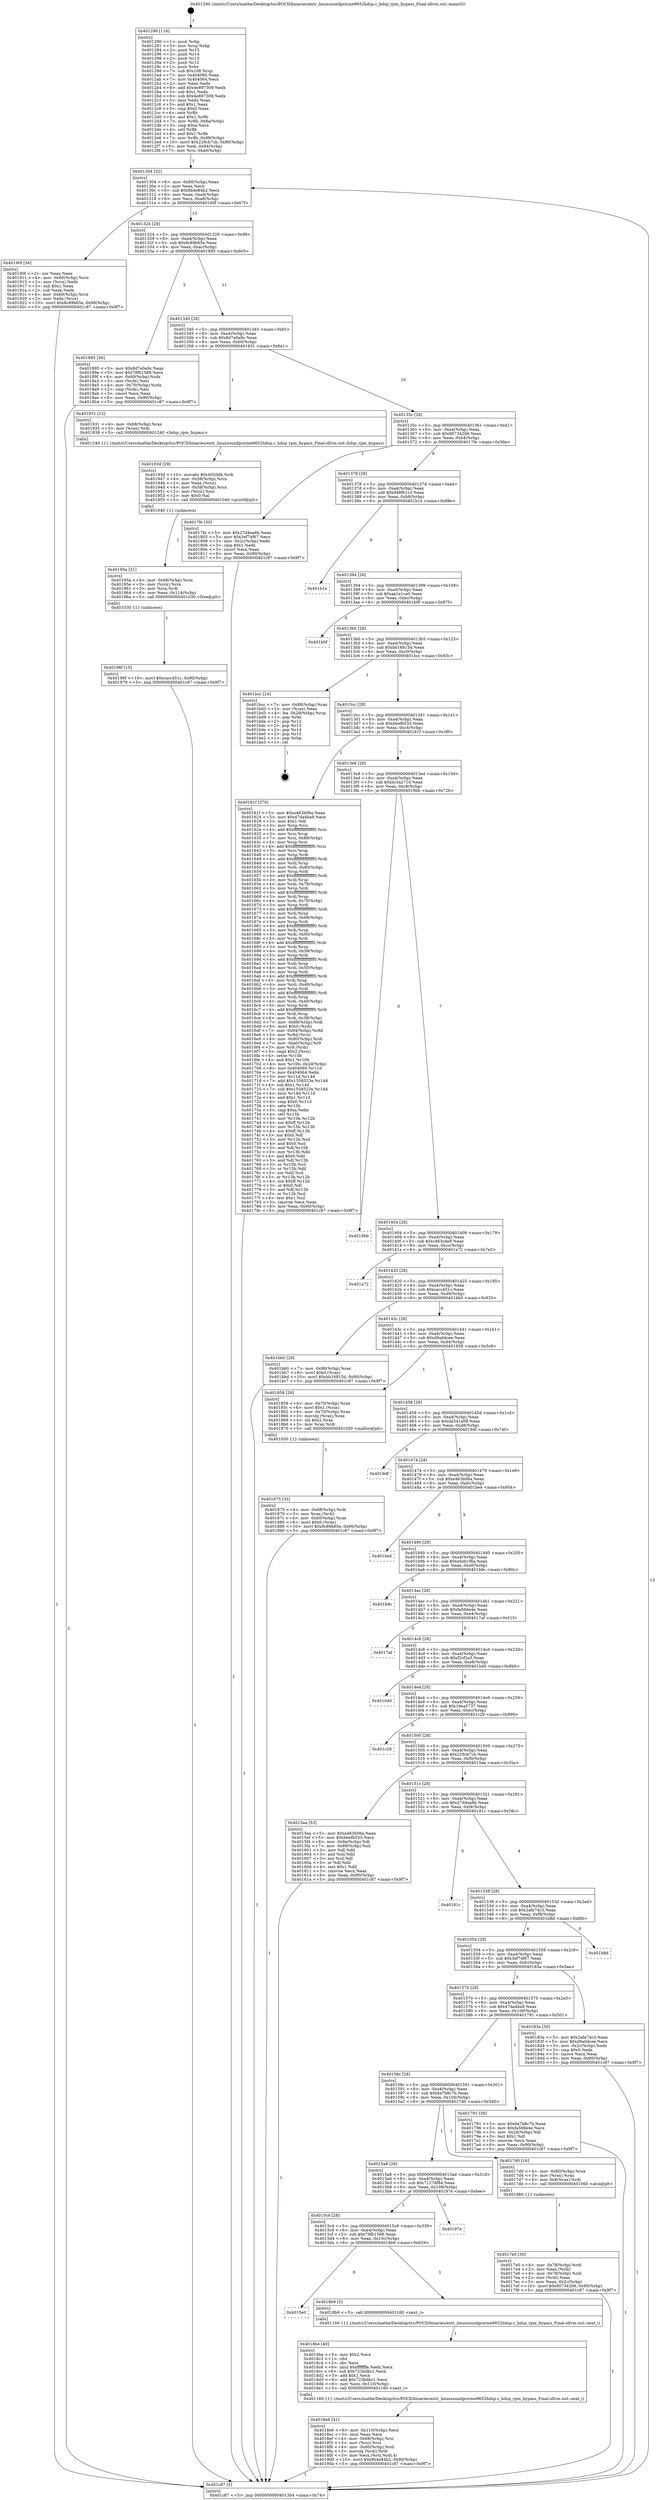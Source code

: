 digraph "0x401290" {
  label = "0x401290 (/mnt/c/Users/mathe/Desktop/tcc/POCII/binaries/extr_linuxsoundpcirme9652hdsp.c_hdsp_rpm_bypass_Final-ollvm.out::main(0))"
  labelloc = "t"
  node[shape=record]

  Entry [label="",width=0.3,height=0.3,shape=circle,fillcolor=black,style=filled]
  "0x401304" [label="{
     0x401304 [32]\l
     | [instrs]\l
     &nbsp;&nbsp;0x401304 \<+6\>: mov -0x90(%rbp),%eax\l
     &nbsp;&nbsp;0x40130a \<+2\>: mov %eax,%ecx\l
     &nbsp;&nbsp;0x40130c \<+6\>: sub $0x8b4e84b2,%ecx\l
     &nbsp;&nbsp;0x401312 \<+6\>: mov %eax,-0xa4(%rbp)\l
     &nbsp;&nbsp;0x401318 \<+6\>: mov %ecx,-0xa8(%rbp)\l
     &nbsp;&nbsp;0x40131e \<+6\>: je 000000000040190f \<main+0x67f\>\l
  }"]
  "0x40190f" [label="{
     0x40190f [34]\l
     | [instrs]\l
     &nbsp;&nbsp;0x40190f \<+2\>: xor %eax,%eax\l
     &nbsp;&nbsp;0x401911 \<+4\>: mov -0x60(%rbp),%rcx\l
     &nbsp;&nbsp;0x401915 \<+2\>: mov (%rcx),%edx\l
     &nbsp;&nbsp;0x401917 \<+3\>: sub $0x1,%eax\l
     &nbsp;&nbsp;0x40191a \<+2\>: sub %eax,%edx\l
     &nbsp;&nbsp;0x40191c \<+4\>: mov -0x60(%rbp),%rcx\l
     &nbsp;&nbsp;0x401920 \<+2\>: mov %edx,(%rcx)\l
     &nbsp;&nbsp;0x401922 \<+10\>: movl $0x8c89b65e,-0x90(%rbp)\l
     &nbsp;&nbsp;0x40192c \<+5\>: jmp 0000000000401c87 \<main+0x9f7\>\l
  }"]
  "0x401324" [label="{
     0x401324 [28]\l
     | [instrs]\l
     &nbsp;&nbsp;0x401324 \<+5\>: jmp 0000000000401329 \<main+0x99\>\l
     &nbsp;&nbsp;0x401329 \<+6\>: mov -0xa4(%rbp),%eax\l
     &nbsp;&nbsp;0x40132f \<+5\>: sub $0x8c89b65e,%eax\l
     &nbsp;&nbsp;0x401334 \<+6\>: mov %eax,-0xac(%rbp)\l
     &nbsp;&nbsp;0x40133a \<+6\>: je 0000000000401895 \<main+0x605\>\l
  }"]
  Exit [label="",width=0.3,height=0.3,shape=circle,fillcolor=black,style=filled,peripheries=2]
  "0x401895" [label="{
     0x401895 [36]\l
     | [instrs]\l
     &nbsp;&nbsp;0x401895 \<+5\>: mov $0x8d7e0a9c,%eax\l
     &nbsp;&nbsp;0x40189a \<+5\>: mov $0x79fb1568,%ecx\l
     &nbsp;&nbsp;0x40189f \<+4\>: mov -0x60(%rbp),%rdx\l
     &nbsp;&nbsp;0x4018a3 \<+2\>: mov (%rdx),%esi\l
     &nbsp;&nbsp;0x4018a5 \<+4\>: mov -0x70(%rbp),%rdx\l
     &nbsp;&nbsp;0x4018a9 \<+2\>: cmp (%rdx),%esi\l
     &nbsp;&nbsp;0x4018ab \<+3\>: cmovl %ecx,%eax\l
     &nbsp;&nbsp;0x4018ae \<+6\>: mov %eax,-0x90(%rbp)\l
     &nbsp;&nbsp;0x4018b4 \<+5\>: jmp 0000000000401c87 \<main+0x9f7\>\l
  }"]
  "0x401340" [label="{
     0x401340 [28]\l
     | [instrs]\l
     &nbsp;&nbsp;0x401340 \<+5\>: jmp 0000000000401345 \<main+0xb5\>\l
     &nbsp;&nbsp;0x401345 \<+6\>: mov -0xa4(%rbp),%eax\l
     &nbsp;&nbsp;0x40134b \<+5\>: sub $0x8d7e0a9c,%eax\l
     &nbsp;&nbsp;0x401350 \<+6\>: mov %eax,-0xb0(%rbp)\l
     &nbsp;&nbsp;0x401356 \<+6\>: je 0000000000401931 \<main+0x6a1\>\l
  }"]
  "0x40196f" [label="{
     0x40196f [15]\l
     | [instrs]\l
     &nbsp;&nbsp;0x40196f \<+10\>: movl $0xcacc451c,-0x90(%rbp)\l
     &nbsp;&nbsp;0x401979 \<+5\>: jmp 0000000000401c87 \<main+0x9f7\>\l
  }"]
  "0x401931" [label="{
     0x401931 [12]\l
     | [instrs]\l
     &nbsp;&nbsp;0x401931 \<+4\>: mov -0x68(%rbp),%rax\l
     &nbsp;&nbsp;0x401935 \<+3\>: mov (%rax),%rdi\l
     &nbsp;&nbsp;0x401938 \<+5\>: call 0000000000401240 \<hdsp_rpm_bypass\>\l
     | [calls]\l
     &nbsp;&nbsp;0x401240 \{1\} (/mnt/c/Users/mathe/Desktop/tcc/POCII/binaries/extr_linuxsoundpcirme9652hdsp.c_hdsp_rpm_bypass_Final-ollvm.out::hdsp_rpm_bypass)\l
  }"]
  "0x40135c" [label="{
     0x40135c [28]\l
     | [instrs]\l
     &nbsp;&nbsp;0x40135c \<+5\>: jmp 0000000000401361 \<main+0xd1\>\l
     &nbsp;&nbsp;0x401361 \<+6\>: mov -0xa4(%rbp),%eax\l
     &nbsp;&nbsp;0x401367 \<+5\>: sub $0x90734206,%eax\l
     &nbsp;&nbsp;0x40136c \<+6\>: mov %eax,-0xb4(%rbp)\l
     &nbsp;&nbsp;0x401372 \<+6\>: je 00000000004017fe \<main+0x56e\>\l
  }"]
  "0x40195a" [label="{
     0x40195a [21]\l
     | [instrs]\l
     &nbsp;&nbsp;0x40195a \<+4\>: mov -0x68(%rbp),%rcx\l
     &nbsp;&nbsp;0x40195e \<+3\>: mov (%rcx),%rcx\l
     &nbsp;&nbsp;0x401961 \<+3\>: mov %rcx,%rdi\l
     &nbsp;&nbsp;0x401964 \<+6\>: mov %eax,-0x114(%rbp)\l
     &nbsp;&nbsp;0x40196a \<+5\>: call 0000000000401030 \<free@plt\>\l
     | [calls]\l
     &nbsp;&nbsp;0x401030 \{1\} (unknown)\l
  }"]
  "0x4017fe" [label="{
     0x4017fe [30]\l
     | [instrs]\l
     &nbsp;&nbsp;0x4017fe \<+5\>: mov $0x27d4ea8b,%eax\l
     &nbsp;&nbsp;0x401803 \<+5\>: mov $0x3ef74f67,%ecx\l
     &nbsp;&nbsp;0x401808 \<+3\>: mov -0x2c(%rbp),%edx\l
     &nbsp;&nbsp;0x40180b \<+3\>: cmp $0x1,%edx\l
     &nbsp;&nbsp;0x40180e \<+3\>: cmovl %ecx,%eax\l
     &nbsp;&nbsp;0x401811 \<+6\>: mov %eax,-0x90(%rbp)\l
     &nbsp;&nbsp;0x401817 \<+5\>: jmp 0000000000401c87 \<main+0x9f7\>\l
  }"]
  "0x401378" [label="{
     0x401378 [28]\l
     | [instrs]\l
     &nbsp;&nbsp;0x401378 \<+5\>: jmp 000000000040137d \<main+0xed\>\l
     &nbsp;&nbsp;0x40137d \<+6\>: mov -0xa4(%rbp),%eax\l
     &nbsp;&nbsp;0x401383 \<+5\>: sub $0x948f61c3,%eax\l
     &nbsp;&nbsp;0x401388 \<+6\>: mov %eax,-0xb8(%rbp)\l
     &nbsp;&nbsp;0x40138e \<+6\>: je 0000000000401b1e \<main+0x88e\>\l
  }"]
  "0x40193d" [label="{
     0x40193d [29]\l
     | [instrs]\l
     &nbsp;&nbsp;0x40193d \<+10\>: movabs $0x4020d6,%rdi\l
     &nbsp;&nbsp;0x401947 \<+4\>: mov -0x58(%rbp),%rcx\l
     &nbsp;&nbsp;0x40194b \<+2\>: mov %eax,(%rcx)\l
     &nbsp;&nbsp;0x40194d \<+4\>: mov -0x58(%rbp),%rcx\l
     &nbsp;&nbsp;0x401951 \<+2\>: mov (%rcx),%esi\l
     &nbsp;&nbsp;0x401953 \<+2\>: mov $0x0,%al\l
     &nbsp;&nbsp;0x401955 \<+5\>: call 0000000000401040 \<printf@plt\>\l
     | [calls]\l
     &nbsp;&nbsp;0x401040 \{1\} (unknown)\l
  }"]
  "0x401b1e" [label="{
     0x401b1e\l
  }", style=dashed]
  "0x401394" [label="{
     0x401394 [28]\l
     | [instrs]\l
     &nbsp;&nbsp;0x401394 \<+5\>: jmp 0000000000401399 \<main+0x109\>\l
     &nbsp;&nbsp;0x401399 \<+6\>: mov -0xa4(%rbp),%eax\l
     &nbsp;&nbsp;0x40139f \<+5\>: sub $0xaa1e1ca0,%eax\l
     &nbsp;&nbsp;0x4013a4 \<+6\>: mov %eax,-0xbc(%rbp)\l
     &nbsp;&nbsp;0x4013aa \<+6\>: je 0000000000401b0f \<main+0x87f\>\l
  }"]
  "0x4018e6" [label="{
     0x4018e6 [41]\l
     | [instrs]\l
     &nbsp;&nbsp;0x4018e6 \<+6\>: mov -0x110(%rbp),%ecx\l
     &nbsp;&nbsp;0x4018ec \<+3\>: imul %eax,%ecx\l
     &nbsp;&nbsp;0x4018ef \<+4\>: mov -0x68(%rbp),%rsi\l
     &nbsp;&nbsp;0x4018f3 \<+3\>: mov (%rsi),%rsi\l
     &nbsp;&nbsp;0x4018f6 \<+4\>: mov -0x60(%rbp),%rdi\l
     &nbsp;&nbsp;0x4018fa \<+3\>: movslq (%rdi),%rdi\l
     &nbsp;&nbsp;0x4018fd \<+3\>: mov %ecx,(%rsi,%rdi,4)\l
     &nbsp;&nbsp;0x401900 \<+10\>: movl $0x8b4e84b2,-0x90(%rbp)\l
     &nbsp;&nbsp;0x40190a \<+5\>: jmp 0000000000401c87 \<main+0x9f7\>\l
  }"]
  "0x401b0f" [label="{
     0x401b0f\l
  }", style=dashed]
  "0x4013b0" [label="{
     0x4013b0 [28]\l
     | [instrs]\l
     &nbsp;&nbsp;0x4013b0 \<+5\>: jmp 00000000004013b5 \<main+0x125\>\l
     &nbsp;&nbsp;0x4013b5 \<+6\>: mov -0xa4(%rbp),%eax\l
     &nbsp;&nbsp;0x4013bb \<+5\>: sub $0xbb16815d,%eax\l
     &nbsp;&nbsp;0x4013c0 \<+6\>: mov %eax,-0xc0(%rbp)\l
     &nbsp;&nbsp;0x4013c6 \<+6\>: je 0000000000401bcc \<main+0x93c\>\l
  }"]
  "0x4018be" [label="{
     0x4018be [40]\l
     | [instrs]\l
     &nbsp;&nbsp;0x4018be \<+5\>: mov $0x2,%ecx\l
     &nbsp;&nbsp;0x4018c3 \<+1\>: cltd\l
     &nbsp;&nbsp;0x4018c4 \<+2\>: idiv %ecx\l
     &nbsp;&nbsp;0x4018c6 \<+6\>: imul $0xfffffffe,%edx,%ecx\l
     &nbsp;&nbsp;0x4018cc \<+6\>: sub $0x723bdbc1,%ecx\l
     &nbsp;&nbsp;0x4018d2 \<+3\>: add $0x1,%ecx\l
     &nbsp;&nbsp;0x4018d5 \<+6\>: add $0x723bdbc1,%ecx\l
     &nbsp;&nbsp;0x4018db \<+6\>: mov %ecx,-0x110(%rbp)\l
     &nbsp;&nbsp;0x4018e1 \<+5\>: call 0000000000401160 \<next_i\>\l
     | [calls]\l
     &nbsp;&nbsp;0x401160 \{1\} (/mnt/c/Users/mathe/Desktop/tcc/POCII/binaries/extr_linuxsoundpcirme9652hdsp.c_hdsp_rpm_bypass_Final-ollvm.out::next_i)\l
  }"]
  "0x401bcc" [label="{
     0x401bcc [24]\l
     | [instrs]\l
     &nbsp;&nbsp;0x401bcc \<+7\>: mov -0x88(%rbp),%rax\l
     &nbsp;&nbsp;0x401bd3 \<+2\>: mov (%rax),%eax\l
     &nbsp;&nbsp;0x401bd5 \<+4\>: lea -0x28(%rbp),%rsp\l
     &nbsp;&nbsp;0x401bd9 \<+1\>: pop %rbx\l
     &nbsp;&nbsp;0x401bda \<+2\>: pop %r12\l
     &nbsp;&nbsp;0x401bdc \<+2\>: pop %r13\l
     &nbsp;&nbsp;0x401bde \<+2\>: pop %r14\l
     &nbsp;&nbsp;0x401be0 \<+2\>: pop %r15\l
     &nbsp;&nbsp;0x401be2 \<+1\>: pop %rbp\l
     &nbsp;&nbsp;0x401be3 \<+1\>: ret\l
  }"]
  "0x4013cc" [label="{
     0x4013cc [28]\l
     | [instrs]\l
     &nbsp;&nbsp;0x4013cc \<+5\>: jmp 00000000004013d1 \<main+0x141\>\l
     &nbsp;&nbsp;0x4013d1 \<+6\>: mov -0xa4(%rbp),%eax\l
     &nbsp;&nbsp;0x4013d7 \<+5\>: sub $0xbbefb533,%eax\l
     &nbsp;&nbsp;0x4013dc \<+6\>: mov %eax,-0xc4(%rbp)\l
     &nbsp;&nbsp;0x4013e2 \<+6\>: je 000000000040161f \<main+0x38f\>\l
  }"]
  "0x4015e0" [label="{
     0x4015e0\l
  }", style=dashed]
  "0x40161f" [label="{
     0x40161f [370]\l
     | [instrs]\l
     &nbsp;&nbsp;0x40161f \<+5\>: mov $0xe463b06a,%eax\l
     &nbsp;&nbsp;0x401624 \<+5\>: mov $0x47da4ba9,%ecx\l
     &nbsp;&nbsp;0x401629 \<+2\>: mov $0x1,%dl\l
     &nbsp;&nbsp;0x40162b \<+3\>: mov %rsp,%rsi\l
     &nbsp;&nbsp;0x40162e \<+4\>: add $0xfffffffffffffff0,%rsi\l
     &nbsp;&nbsp;0x401632 \<+3\>: mov %rsi,%rsp\l
     &nbsp;&nbsp;0x401635 \<+7\>: mov %rsi,-0x88(%rbp)\l
     &nbsp;&nbsp;0x40163c \<+3\>: mov %rsp,%rsi\l
     &nbsp;&nbsp;0x40163f \<+4\>: add $0xfffffffffffffff0,%rsi\l
     &nbsp;&nbsp;0x401643 \<+3\>: mov %rsi,%rsp\l
     &nbsp;&nbsp;0x401646 \<+3\>: mov %rsp,%rdi\l
     &nbsp;&nbsp;0x401649 \<+4\>: add $0xfffffffffffffff0,%rdi\l
     &nbsp;&nbsp;0x40164d \<+3\>: mov %rdi,%rsp\l
     &nbsp;&nbsp;0x401650 \<+4\>: mov %rdi,-0x80(%rbp)\l
     &nbsp;&nbsp;0x401654 \<+3\>: mov %rsp,%rdi\l
     &nbsp;&nbsp;0x401657 \<+4\>: add $0xfffffffffffffff0,%rdi\l
     &nbsp;&nbsp;0x40165b \<+3\>: mov %rdi,%rsp\l
     &nbsp;&nbsp;0x40165e \<+4\>: mov %rdi,-0x78(%rbp)\l
     &nbsp;&nbsp;0x401662 \<+3\>: mov %rsp,%rdi\l
     &nbsp;&nbsp;0x401665 \<+4\>: add $0xfffffffffffffff0,%rdi\l
     &nbsp;&nbsp;0x401669 \<+3\>: mov %rdi,%rsp\l
     &nbsp;&nbsp;0x40166c \<+4\>: mov %rdi,-0x70(%rbp)\l
     &nbsp;&nbsp;0x401670 \<+3\>: mov %rsp,%rdi\l
     &nbsp;&nbsp;0x401673 \<+4\>: add $0xfffffffffffffff0,%rdi\l
     &nbsp;&nbsp;0x401677 \<+3\>: mov %rdi,%rsp\l
     &nbsp;&nbsp;0x40167a \<+4\>: mov %rdi,-0x68(%rbp)\l
     &nbsp;&nbsp;0x40167e \<+3\>: mov %rsp,%rdi\l
     &nbsp;&nbsp;0x401681 \<+4\>: add $0xfffffffffffffff0,%rdi\l
     &nbsp;&nbsp;0x401685 \<+3\>: mov %rdi,%rsp\l
     &nbsp;&nbsp;0x401688 \<+4\>: mov %rdi,-0x60(%rbp)\l
     &nbsp;&nbsp;0x40168c \<+3\>: mov %rsp,%rdi\l
     &nbsp;&nbsp;0x40168f \<+4\>: add $0xfffffffffffffff0,%rdi\l
     &nbsp;&nbsp;0x401693 \<+3\>: mov %rdi,%rsp\l
     &nbsp;&nbsp;0x401696 \<+4\>: mov %rdi,-0x58(%rbp)\l
     &nbsp;&nbsp;0x40169a \<+3\>: mov %rsp,%rdi\l
     &nbsp;&nbsp;0x40169d \<+4\>: add $0xfffffffffffffff0,%rdi\l
     &nbsp;&nbsp;0x4016a1 \<+3\>: mov %rdi,%rsp\l
     &nbsp;&nbsp;0x4016a4 \<+4\>: mov %rdi,-0x50(%rbp)\l
     &nbsp;&nbsp;0x4016a8 \<+3\>: mov %rsp,%rdi\l
     &nbsp;&nbsp;0x4016ab \<+4\>: add $0xfffffffffffffff0,%rdi\l
     &nbsp;&nbsp;0x4016af \<+3\>: mov %rdi,%rsp\l
     &nbsp;&nbsp;0x4016b2 \<+4\>: mov %rdi,-0x48(%rbp)\l
     &nbsp;&nbsp;0x4016b6 \<+3\>: mov %rsp,%rdi\l
     &nbsp;&nbsp;0x4016b9 \<+4\>: add $0xfffffffffffffff0,%rdi\l
     &nbsp;&nbsp;0x4016bd \<+3\>: mov %rdi,%rsp\l
     &nbsp;&nbsp;0x4016c0 \<+4\>: mov %rdi,-0x40(%rbp)\l
     &nbsp;&nbsp;0x4016c4 \<+3\>: mov %rsp,%rdi\l
     &nbsp;&nbsp;0x4016c7 \<+4\>: add $0xfffffffffffffff0,%rdi\l
     &nbsp;&nbsp;0x4016cb \<+3\>: mov %rdi,%rsp\l
     &nbsp;&nbsp;0x4016ce \<+4\>: mov %rdi,-0x38(%rbp)\l
     &nbsp;&nbsp;0x4016d2 \<+7\>: mov -0x88(%rbp),%rdi\l
     &nbsp;&nbsp;0x4016d9 \<+6\>: movl $0x0,(%rdi)\l
     &nbsp;&nbsp;0x4016df \<+7\>: mov -0x94(%rbp),%r8d\l
     &nbsp;&nbsp;0x4016e6 \<+3\>: mov %r8d,(%rsi)\l
     &nbsp;&nbsp;0x4016e9 \<+4\>: mov -0x80(%rbp),%rdi\l
     &nbsp;&nbsp;0x4016ed \<+7\>: mov -0xa0(%rbp),%r9\l
     &nbsp;&nbsp;0x4016f4 \<+3\>: mov %r9,(%rdi)\l
     &nbsp;&nbsp;0x4016f7 \<+3\>: cmpl $0x2,(%rsi)\l
     &nbsp;&nbsp;0x4016fa \<+4\>: setne %r10b\l
     &nbsp;&nbsp;0x4016fe \<+4\>: and $0x1,%r10b\l
     &nbsp;&nbsp;0x401702 \<+4\>: mov %r10b,-0x2d(%rbp)\l
     &nbsp;&nbsp;0x401706 \<+8\>: mov 0x404060,%r11d\l
     &nbsp;&nbsp;0x40170e \<+7\>: mov 0x404064,%ebx\l
     &nbsp;&nbsp;0x401715 \<+3\>: mov %r11d,%r14d\l
     &nbsp;&nbsp;0x401718 \<+7\>: add $0x1558523e,%r14d\l
     &nbsp;&nbsp;0x40171f \<+4\>: sub $0x1,%r14d\l
     &nbsp;&nbsp;0x401723 \<+7\>: sub $0x1558523e,%r14d\l
     &nbsp;&nbsp;0x40172a \<+4\>: imul %r14d,%r11d\l
     &nbsp;&nbsp;0x40172e \<+4\>: and $0x1,%r11d\l
     &nbsp;&nbsp;0x401732 \<+4\>: cmp $0x0,%r11d\l
     &nbsp;&nbsp;0x401736 \<+4\>: sete %r10b\l
     &nbsp;&nbsp;0x40173a \<+3\>: cmp $0xa,%ebx\l
     &nbsp;&nbsp;0x40173d \<+4\>: setl %r15b\l
     &nbsp;&nbsp;0x401741 \<+3\>: mov %r10b,%r12b\l
     &nbsp;&nbsp;0x401744 \<+4\>: xor $0xff,%r12b\l
     &nbsp;&nbsp;0x401748 \<+3\>: mov %r15b,%r13b\l
     &nbsp;&nbsp;0x40174b \<+4\>: xor $0xff,%r13b\l
     &nbsp;&nbsp;0x40174f \<+3\>: xor $0x0,%dl\l
     &nbsp;&nbsp;0x401752 \<+3\>: mov %r12b,%sil\l
     &nbsp;&nbsp;0x401755 \<+4\>: and $0x0,%sil\l
     &nbsp;&nbsp;0x401759 \<+3\>: and %dl,%r10b\l
     &nbsp;&nbsp;0x40175c \<+3\>: mov %r13b,%dil\l
     &nbsp;&nbsp;0x40175f \<+4\>: and $0x0,%dil\l
     &nbsp;&nbsp;0x401763 \<+3\>: and %dl,%r15b\l
     &nbsp;&nbsp;0x401766 \<+3\>: or %r10b,%sil\l
     &nbsp;&nbsp;0x401769 \<+3\>: or %r15b,%dil\l
     &nbsp;&nbsp;0x40176c \<+3\>: xor %dil,%sil\l
     &nbsp;&nbsp;0x40176f \<+3\>: or %r13b,%r12b\l
     &nbsp;&nbsp;0x401772 \<+4\>: xor $0xff,%r12b\l
     &nbsp;&nbsp;0x401776 \<+3\>: or $0x0,%dl\l
     &nbsp;&nbsp;0x401779 \<+3\>: and %dl,%r12b\l
     &nbsp;&nbsp;0x40177c \<+3\>: or %r12b,%sil\l
     &nbsp;&nbsp;0x40177f \<+4\>: test $0x1,%sil\l
     &nbsp;&nbsp;0x401783 \<+3\>: cmovne %ecx,%eax\l
     &nbsp;&nbsp;0x401786 \<+6\>: mov %eax,-0x90(%rbp)\l
     &nbsp;&nbsp;0x40178c \<+5\>: jmp 0000000000401c87 \<main+0x9f7\>\l
  }"]
  "0x4013e8" [label="{
     0x4013e8 [28]\l
     | [instrs]\l
     &nbsp;&nbsp;0x4013e8 \<+5\>: jmp 00000000004013ed \<main+0x15d\>\l
     &nbsp;&nbsp;0x4013ed \<+6\>: mov -0xa4(%rbp),%eax\l
     &nbsp;&nbsp;0x4013f3 \<+5\>: sub $0xbc3a2710,%eax\l
     &nbsp;&nbsp;0x4013f8 \<+6\>: mov %eax,-0xc8(%rbp)\l
     &nbsp;&nbsp;0x4013fe \<+6\>: je 00000000004019bb \<main+0x72b\>\l
  }"]
  "0x4018b9" [label="{
     0x4018b9 [5]\l
     | [instrs]\l
     &nbsp;&nbsp;0x4018b9 \<+5\>: call 0000000000401160 \<next_i\>\l
     | [calls]\l
     &nbsp;&nbsp;0x401160 \{1\} (/mnt/c/Users/mathe/Desktop/tcc/POCII/binaries/extr_linuxsoundpcirme9652hdsp.c_hdsp_rpm_bypass_Final-ollvm.out::next_i)\l
  }"]
  "0x4019bb" [label="{
     0x4019bb\l
  }", style=dashed]
  "0x401404" [label="{
     0x401404 [28]\l
     | [instrs]\l
     &nbsp;&nbsp;0x401404 \<+5\>: jmp 0000000000401409 \<main+0x179\>\l
     &nbsp;&nbsp;0x401409 \<+6\>: mov -0xa4(%rbp),%eax\l
     &nbsp;&nbsp;0x40140f \<+5\>: sub $0xc463cde9,%eax\l
     &nbsp;&nbsp;0x401414 \<+6\>: mov %eax,-0xcc(%rbp)\l
     &nbsp;&nbsp;0x40141a \<+6\>: je 0000000000401a72 \<main+0x7e2\>\l
  }"]
  "0x4015c4" [label="{
     0x4015c4 [28]\l
     | [instrs]\l
     &nbsp;&nbsp;0x4015c4 \<+5\>: jmp 00000000004015c9 \<main+0x339\>\l
     &nbsp;&nbsp;0x4015c9 \<+6\>: mov -0xa4(%rbp),%eax\l
     &nbsp;&nbsp;0x4015cf \<+5\>: sub $0x79fb1568,%eax\l
     &nbsp;&nbsp;0x4015d4 \<+6\>: mov %eax,-0x10c(%rbp)\l
     &nbsp;&nbsp;0x4015da \<+6\>: je 00000000004018b9 \<main+0x629\>\l
  }"]
  "0x401a72" [label="{
     0x401a72\l
  }", style=dashed]
  "0x401420" [label="{
     0x401420 [28]\l
     | [instrs]\l
     &nbsp;&nbsp;0x401420 \<+5\>: jmp 0000000000401425 \<main+0x195\>\l
     &nbsp;&nbsp;0x401425 \<+6\>: mov -0xa4(%rbp),%eax\l
     &nbsp;&nbsp;0x40142b \<+5\>: sub $0xcacc451c,%eax\l
     &nbsp;&nbsp;0x401430 \<+6\>: mov %eax,-0xd0(%rbp)\l
     &nbsp;&nbsp;0x401436 \<+6\>: je 0000000000401bb0 \<main+0x920\>\l
  }"]
  "0x40197e" [label="{
     0x40197e\l
  }", style=dashed]
  "0x401bb0" [label="{
     0x401bb0 [28]\l
     | [instrs]\l
     &nbsp;&nbsp;0x401bb0 \<+7\>: mov -0x88(%rbp),%rax\l
     &nbsp;&nbsp;0x401bb7 \<+6\>: movl $0x0,(%rax)\l
     &nbsp;&nbsp;0x401bbd \<+10\>: movl $0xbb16815d,-0x90(%rbp)\l
     &nbsp;&nbsp;0x401bc7 \<+5\>: jmp 0000000000401c87 \<main+0x9f7\>\l
  }"]
  "0x40143c" [label="{
     0x40143c [28]\l
     | [instrs]\l
     &nbsp;&nbsp;0x40143c \<+5\>: jmp 0000000000401441 \<main+0x1b1\>\l
     &nbsp;&nbsp;0x401441 \<+6\>: mov -0xa4(%rbp),%eax\l
     &nbsp;&nbsp;0x401447 \<+5\>: sub $0xd9a0dcee,%eax\l
     &nbsp;&nbsp;0x40144c \<+6\>: mov %eax,-0xd4(%rbp)\l
     &nbsp;&nbsp;0x401452 \<+6\>: je 0000000000401858 \<main+0x5c8\>\l
  }"]
  "0x401875" [label="{
     0x401875 [32]\l
     | [instrs]\l
     &nbsp;&nbsp;0x401875 \<+4\>: mov -0x68(%rbp),%rdi\l
     &nbsp;&nbsp;0x401879 \<+3\>: mov %rax,(%rdi)\l
     &nbsp;&nbsp;0x40187c \<+4\>: mov -0x60(%rbp),%rax\l
     &nbsp;&nbsp;0x401880 \<+6\>: movl $0x0,(%rax)\l
     &nbsp;&nbsp;0x401886 \<+10\>: movl $0x8c89b65e,-0x90(%rbp)\l
     &nbsp;&nbsp;0x401890 \<+5\>: jmp 0000000000401c87 \<main+0x9f7\>\l
  }"]
  "0x401858" [label="{
     0x401858 [29]\l
     | [instrs]\l
     &nbsp;&nbsp;0x401858 \<+4\>: mov -0x70(%rbp),%rax\l
     &nbsp;&nbsp;0x40185c \<+6\>: movl $0x1,(%rax)\l
     &nbsp;&nbsp;0x401862 \<+4\>: mov -0x70(%rbp),%rax\l
     &nbsp;&nbsp;0x401866 \<+3\>: movslq (%rax),%rax\l
     &nbsp;&nbsp;0x401869 \<+4\>: shl $0x2,%rax\l
     &nbsp;&nbsp;0x40186d \<+3\>: mov %rax,%rdi\l
     &nbsp;&nbsp;0x401870 \<+5\>: call 0000000000401050 \<malloc@plt\>\l
     | [calls]\l
     &nbsp;&nbsp;0x401050 \{1\} (unknown)\l
  }"]
  "0x401458" [label="{
     0x401458 [28]\l
     | [instrs]\l
     &nbsp;&nbsp;0x401458 \<+5\>: jmp 000000000040145d \<main+0x1cd\>\l
     &nbsp;&nbsp;0x40145d \<+6\>: mov -0xa4(%rbp),%eax\l
     &nbsp;&nbsp;0x401463 \<+5\>: sub $0xda341a08,%eax\l
     &nbsp;&nbsp;0x401468 \<+6\>: mov %eax,-0xd8(%rbp)\l
     &nbsp;&nbsp;0x40146e \<+6\>: je 00000000004019df \<main+0x74f\>\l
  }"]
  "0x4017e0" [label="{
     0x4017e0 [30]\l
     | [instrs]\l
     &nbsp;&nbsp;0x4017e0 \<+4\>: mov -0x78(%rbp),%rdi\l
     &nbsp;&nbsp;0x4017e4 \<+2\>: mov %eax,(%rdi)\l
     &nbsp;&nbsp;0x4017e6 \<+4\>: mov -0x78(%rbp),%rdi\l
     &nbsp;&nbsp;0x4017ea \<+2\>: mov (%rdi),%eax\l
     &nbsp;&nbsp;0x4017ec \<+3\>: mov %eax,-0x2c(%rbp)\l
     &nbsp;&nbsp;0x4017ef \<+10\>: movl $0x90734206,-0x90(%rbp)\l
     &nbsp;&nbsp;0x4017f9 \<+5\>: jmp 0000000000401c87 \<main+0x9f7\>\l
  }"]
  "0x4019df" [label="{
     0x4019df\l
  }", style=dashed]
  "0x401474" [label="{
     0x401474 [28]\l
     | [instrs]\l
     &nbsp;&nbsp;0x401474 \<+5\>: jmp 0000000000401479 \<main+0x1e9\>\l
     &nbsp;&nbsp;0x401479 \<+6\>: mov -0xa4(%rbp),%eax\l
     &nbsp;&nbsp;0x40147f \<+5\>: sub $0xe463b06a,%eax\l
     &nbsp;&nbsp;0x401484 \<+6\>: mov %eax,-0xdc(%rbp)\l
     &nbsp;&nbsp;0x40148a \<+6\>: je 0000000000401be4 \<main+0x954\>\l
  }"]
  "0x4015a8" [label="{
     0x4015a8 [28]\l
     | [instrs]\l
     &nbsp;&nbsp;0x4015a8 \<+5\>: jmp 00000000004015ad \<main+0x31d\>\l
     &nbsp;&nbsp;0x4015ad \<+6\>: mov -0xa4(%rbp),%eax\l
     &nbsp;&nbsp;0x4015b3 \<+5\>: sub $0x71278f84,%eax\l
     &nbsp;&nbsp;0x4015b8 \<+6\>: mov %eax,-0x108(%rbp)\l
     &nbsp;&nbsp;0x4015be \<+6\>: je 000000000040197e \<main+0x6ee\>\l
  }"]
  "0x401be4" [label="{
     0x401be4\l
  }", style=dashed]
  "0x401490" [label="{
     0x401490 [28]\l
     | [instrs]\l
     &nbsp;&nbsp;0x401490 \<+5\>: jmp 0000000000401495 \<main+0x205\>\l
     &nbsp;&nbsp;0x401495 \<+6\>: mov -0xa4(%rbp),%eax\l
     &nbsp;&nbsp;0x40149b \<+5\>: sub $0xe5eb1f8a,%eax\l
     &nbsp;&nbsp;0x4014a0 \<+6\>: mov %eax,-0xe0(%rbp)\l
     &nbsp;&nbsp;0x4014a6 \<+6\>: je 0000000000401b9c \<main+0x90c\>\l
  }"]
  "0x4017d0" [label="{
     0x4017d0 [16]\l
     | [instrs]\l
     &nbsp;&nbsp;0x4017d0 \<+4\>: mov -0x80(%rbp),%rax\l
     &nbsp;&nbsp;0x4017d4 \<+3\>: mov (%rax),%rax\l
     &nbsp;&nbsp;0x4017d7 \<+4\>: mov 0x8(%rax),%rdi\l
     &nbsp;&nbsp;0x4017db \<+5\>: call 0000000000401060 \<atoi@plt\>\l
     | [calls]\l
     &nbsp;&nbsp;0x401060 \{1\} (unknown)\l
  }"]
  "0x401b9c" [label="{
     0x401b9c\l
  }", style=dashed]
  "0x4014ac" [label="{
     0x4014ac [28]\l
     | [instrs]\l
     &nbsp;&nbsp;0x4014ac \<+5\>: jmp 00000000004014b1 \<main+0x221\>\l
     &nbsp;&nbsp;0x4014b1 \<+6\>: mov -0xa4(%rbp),%eax\l
     &nbsp;&nbsp;0x4014b7 \<+5\>: sub $0xfa566e4e,%eax\l
     &nbsp;&nbsp;0x4014bc \<+6\>: mov %eax,-0xe4(%rbp)\l
     &nbsp;&nbsp;0x4014c2 \<+6\>: je 00000000004017af \<main+0x51f\>\l
  }"]
  "0x40158c" [label="{
     0x40158c [28]\l
     | [instrs]\l
     &nbsp;&nbsp;0x40158c \<+5\>: jmp 0000000000401591 \<main+0x301\>\l
     &nbsp;&nbsp;0x401591 \<+6\>: mov -0xa4(%rbp),%eax\l
     &nbsp;&nbsp;0x401597 \<+5\>: sub $0x6a7b8c7b,%eax\l
     &nbsp;&nbsp;0x40159c \<+6\>: mov %eax,-0x104(%rbp)\l
     &nbsp;&nbsp;0x4015a2 \<+6\>: je 00000000004017d0 \<main+0x540\>\l
  }"]
  "0x4017af" [label="{
     0x4017af\l
  }", style=dashed]
  "0x4014c8" [label="{
     0x4014c8 [28]\l
     | [instrs]\l
     &nbsp;&nbsp;0x4014c8 \<+5\>: jmp 00000000004014cd \<main+0x23d\>\l
     &nbsp;&nbsp;0x4014cd \<+6\>: mov -0xa4(%rbp),%eax\l
     &nbsp;&nbsp;0x4014d3 \<+5\>: sub $0xf2cf2a3,%eax\l
     &nbsp;&nbsp;0x4014d8 \<+6\>: mov %eax,-0xe8(%rbp)\l
     &nbsp;&nbsp;0x4014de \<+6\>: je 0000000000401b40 \<main+0x8b0\>\l
  }"]
  "0x401791" [label="{
     0x401791 [30]\l
     | [instrs]\l
     &nbsp;&nbsp;0x401791 \<+5\>: mov $0x6a7b8c7b,%eax\l
     &nbsp;&nbsp;0x401796 \<+5\>: mov $0xfa566e4e,%ecx\l
     &nbsp;&nbsp;0x40179b \<+3\>: mov -0x2d(%rbp),%dl\l
     &nbsp;&nbsp;0x40179e \<+3\>: test $0x1,%dl\l
     &nbsp;&nbsp;0x4017a1 \<+3\>: cmovne %ecx,%eax\l
     &nbsp;&nbsp;0x4017a4 \<+6\>: mov %eax,-0x90(%rbp)\l
     &nbsp;&nbsp;0x4017aa \<+5\>: jmp 0000000000401c87 \<main+0x9f7\>\l
  }"]
  "0x401b40" [label="{
     0x401b40\l
  }", style=dashed]
  "0x4014e4" [label="{
     0x4014e4 [28]\l
     | [instrs]\l
     &nbsp;&nbsp;0x4014e4 \<+5\>: jmp 00000000004014e9 \<main+0x259\>\l
     &nbsp;&nbsp;0x4014e9 \<+6\>: mov -0xa4(%rbp),%eax\l
     &nbsp;&nbsp;0x4014ef \<+5\>: sub $0x16ea5737,%eax\l
     &nbsp;&nbsp;0x4014f4 \<+6\>: mov %eax,-0xec(%rbp)\l
     &nbsp;&nbsp;0x4014fa \<+6\>: je 0000000000401c29 \<main+0x999\>\l
  }"]
  "0x401570" [label="{
     0x401570 [28]\l
     | [instrs]\l
     &nbsp;&nbsp;0x401570 \<+5\>: jmp 0000000000401575 \<main+0x2e5\>\l
     &nbsp;&nbsp;0x401575 \<+6\>: mov -0xa4(%rbp),%eax\l
     &nbsp;&nbsp;0x40157b \<+5\>: sub $0x47da4ba9,%eax\l
     &nbsp;&nbsp;0x401580 \<+6\>: mov %eax,-0x100(%rbp)\l
     &nbsp;&nbsp;0x401586 \<+6\>: je 0000000000401791 \<main+0x501\>\l
  }"]
  "0x401c29" [label="{
     0x401c29\l
  }", style=dashed]
  "0x401500" [label="{
     0x401500 [28]\l
     | [instrs]\l
     &nbsp;&nbsp;0x401500 \<+5\>: jmp 0000000000401505 \<main+0x275\>\l
     &nbsp;&nbsp;0x401505 \<+6\>: mov -0xa4(%rbp),%eax\l
     &nbsp;&nbsp;0x40150b \<+5\>: sub $0x229cb7cb,%eax\l
     &nbsp;&nbsp;0x401510 \<+6\>: mov %eax,-0xf0(%rbp)\l
     &nbsp;&nbsp;0x401516 \<+6\>: je 00000000004015ea \<main+0x35a\>\l
  }"]
  "0x40183a" [label="{
     0x40183a [30]\l
     | [instrs]\l
     &nbsp;&nbsp;0x40183a \<+5\>: mov $0x2afa74c3,%eax\l
     &nbsp;&nbsp;0x40183f \<+5\>: mov $0xd9a0dcee,%ecx\l
     &nbsp;&nbsp;0x401844 \<+3\>: mov -0x2c(%rbp),%edx\l
     &nbsp;&nbsp;0x401847 \<+3\>: cmp $0x0,%edx\l
     &nbsp;&nbsp;0x40184a \<+3\>: cmove %ecx,%eax\l
     &nbsp;&nbsp;0x40184d \<+6\>: mov %eax,-0x90(%rbp)\l
     &nbsp;&nbsp;0x401853 \<+5\>: jmp 0000000000401c87 \<main+0x9f7\>\l
  }"]
  "0x4015ea" [label="{
     0x4015ea [53]\l
     | [instrs]\l
     &nbsp;&nbsp;0x4015ea \<+5\>: mov $0xe463b06a,%eax\l
     &nbsp;&nbsp;0x4015ef \<+5\>: mov $0xbbefb533,%ecx\l
     &nbsp;&nbsp;0x4015f4 \<+6\>: mov -0x8a(%rbp),%dl\l
     &nbsp;&nbsp;0x4015fa \<+7\>: mov -0x89(%rbp),%sil\l
     &nbsp;&nbsp;0x401601 \<+3\>: mov %dl,%dil\l
     &nbsp;&nbsp;0x401604 \<+3\>: and %sil,%dil\l
     &nbsp;&nbsp;0x401607 \<+3\>: xor %sil,%dl\l
     &nbsp;&nbsp;0x40160a \<+3\>: or %dl,%dil\l
     &nbsp;&nbsp;0x40160d \<+4\>: test $0x1,%dil\l
     &nbsp;&nbsp;0x401611 \<+3\>: cmovne %ecx,%eax\l
     &nbsp;&nbsp;0x401614 \<+6\>: mov %eax,-0x90(%rbp)\l
     &nbsp;&nbsp;0x40161a \<+5\>: jmp 0000000000401c87 \<main+0x9f7\>\l
  }"]
  "0x40151c" [label="{
     0x40151c [28]\l
     | [instrs]\l
     &nbsp;&nbsp;0x40151c \<+5\>: jmp 0000000000401521 \<main+0x291\>\l
     &nbsp;&nbsp;0x401521 \<+6\>: mov -0xa4(%rbp),%eax\l
     &nbsp;&nbsp;0x401527 \<+5\>: sub $0x27d4ea8b,%eax\l
     &nbsp;&nbsp;0x40152c \<+6\>: mov %eax,-0xf4(%rbp)\l
     &nbsp;&nbsp;0x401532 \<+6\>: je 000000000040181c \<main+0x58c\>\l
  }"]
  "0x401c87" [label="{
     0x401c87 [5]\l
     | [instrs]\l
     &nbsp;&nbsp;0x401c87 \<+5\>: jmp 0000000000401304 \<main+0x74\>\l
  }"]
  "0x401290" [label="{
     0x401290 [116]\l
     | [instrs]\l
     &nbsp;&nbsp;0x401290 \<+1\>: push %rbp\l
     &nbsp;&nbsp;0x401291 \<+3\>: mov %rsp,%rbp\l
     &nbsp;&nbsp;0x401294 \<+2\>: push %r15\l
     &nbsp;&nbsp;0x401296 \<+2\>: push %r14\l
     &nbsp;&nbsp;0x401298 \<+2\>: push %r13\l
     &nbsp;&nbsp;0x40129a \<+2\>: push %r12\l
     &nbsp;&nbsp;0x40129c \<+1\>: push %rbx\l
     &nbsp;&nbsp;0x40129d \<+7\>: sub $0x108,%rsp\l
     &nbsp;&nbsp;0x4012a4 \<+7\>: mov 0x404060,%eax\l
     &nbsp;&nbsp;0x4012ab \<+7\>: mov 0x404064,%ecx\l
     &nbsp;&nbsp;0x4012b2 \<+2\>: mov %eax,%edx\l
     &nbsp;&nbsp;0x4012b4 \<+6\>: add $0x4e897309,%edx\l
     &nbsp;&nbsp;0x4012ba \<+3\>: sub $0x1,%edx\l
     &nbsp;&nbsp;0x4012bd \<+6\>: sub $0x4e897309,%edx\l
     &nbsp;&nbsp;0x4012c3 \<+3\>: imul %edx,%eax\l
     &nbsp;&nbsp;0x4012c6 \<+3\>: and $0x1,%eax\l
     &nbsp;&nbsp;0x4012c9 \<+3\>: cmp $0x0,%eax\l
     &nbsp;&nbsp;0x4012cc \<+4\>: sete %r8b\l
     &nbsp;&nbsp;0x4012d0 \<+4\>: and $0x1,%r8b\l
     &nbsp;&nbsp;0x4012d4 \<+7\>: mov %r8b,-0x8a(%rbp)\l
     &nbsp;&nbsp;0x4012db \<+3\>: cmp $0xa,%ecx\l
     &nbsp;&nbsp;0x4012de \<+4\>: setl %r8b\l
     &nbsp;&nbsp;0x4012e2 \<+4\>: and $0x1,%r8b\l
     &nbsp;&nbsp;0x4012e6 \<+7\>: mov %r8b,-0x89(%rbp)\l
     &nbsp;&nbsp;0x4012ed \<+10\>: movl $0x229cb7cb,-0x90(%rbp)\l
     &nbsp;&nbsp;0x4012f7 \<+6\>: mov %edi,-0x94(%rbp)\l
     &nbsp;&nbsp;0x4012fd \<+7\>: mov %rsi,-0xa0(%rbp)\l
  }"]
  "0x401554" [label="{
     0x401554 [28]\l
     | [instrs]\l
     &nbsp;&nbsp;0x401554 \<+5\>: jmp 0000000000401559 \<main+0x2c9\>\l
     &nbsp;&nbsp;0x401559 \<+6\>: mov -0xa4(%rbp),%eax\l
     &nbsp;&nbsp;0x40155f \<+5\>: sub $0x3ef74f67,%eax\l
     &nbsp;&nbsp;0x401564 \<+6\>: mov %eax,-0xfc(%rbp)\l
     &nbsp;&nbsp;0x40156a \<+6\>: je 000000000040183a \<main+0x5aa\>\l
  }"]
  "0x401b8d" [label="{
     0x401b8d\l
  }", style=dashed]
  "0x40181c" [label="{
     0x40181c\l
  }", style=dashed]
  "0x401538" [label="{
     0x401538 [28]\l
     | [instrs]\l
     &nbsp;&nbsp;0x401538 \<+5\>: jmp 000000000040153d \<main+0x2ad\>\l
     &nbsp;&nbsp;0x40153d \<+6\>: mov -0xa4(%rbp),%eax\l
     &nbsp;&nbsp;0x401543 \<+5\>: sub $0x2afa74c3,%eax\l
     &nbsp;&nbsp;0x401548 \<+6\>: mov %eax,-0xf8(%rbp)\l
     &nbsp;&nbsp;0x40154e \<+6\>: je 0000000000401b8d \<main+0x8fd\>\l
  }"]
  Entry -> "0x401290" [label=" 1"]
  "0x401304" -> "0x40190f" [label=" 1"]
  "0x401304" -> "0x401324" [label=" 13"]
  "0x401bcc" -> Exit [label=" 1"]
  "0x401324" -> "0x401895" [label=" 2"]
  "0x401324" -> "0x401340" [label=" 11"]
  "0x401bb0" -> "0x401c87" [label=" 1"]
  "0x401340" -> "0x401931" [label=" 1"]
  "0x401340" -> "0x40135c" [label=" 10"]
  "0x40196f" -> "0x401c87" [label=" 1"]
  "0x40135c" -> "0x4017fe" [label=" 1"]
  "0x40135c" -> "0x401378" [label=" 9"]
  "0x40195a" -> "0x40196f" [label=" 1"]
  "0x401378" -> "0x401b1e" [label=" 0"]
  "0x401378" -> "0x401394" [label=" 9"]
  "0x40193d" -> "0x40195a" [label=" 1"]
  "0x401394" -> "0x401b0f" [label=" 0"]
  "0x401394" -> "0x4013b0" [label=" 9"]
  "0x401931" -> "0x40193d" [label=" 1"]
  "0x4013b0" -> "0x401bcc" [label=" 1"]
  "0x4013b0" -> "0x4013cc" [label=" 8"]
  "0x40190f" -> "0x401c87" [label=" 1"]
  "0x4013cc" -> "0x40161f" [label=" 1"]
  "0x4013cc" -> "0x4013e8" [label=" 7"]
  "0x4018e6" -> "0x401c87" [label=" 1"]
  "0x4013e8" -> "0x4019bb" [label=" 0"]
  "0x4013e8" -> "0x401404" [label=" 7"]
  "0x4018be" -> "0x4018e6" [label=" 1"]
  "0x401404" -> "0x401a72" [label=" 0"]
  "0x401404" -> "0x401420" [label=" 7"]
  "0x4015c4" -> "0x4015e0" [label=" 0"]
  "0x401420" -> "0x401bb0" [label=" 1"]
  "0x401420" -> "0x40143c" [label=" 6"]
  "0x4015c4" -> "0x4018b9" [label=" 1"]
  "0x40143c" -> "0x401858" [label=" 1"]
  "0x40143c" -> "0x401458" [label=" 5"]
  "0x4015a8" -> "0x4015c4" [label=" 1"]
  "0x401458" -> "0x4019df" [label=" 0"]
  "0x401458" -> "0x401474" [label=" 5"]
  "0x4015a8" -> "0x40197e" [label=" 0"]
  "0x401474" -> "0x401be4" [label=" 0"]
  "0x401474" -> "0x401490" [label=" 5"]
  "0x4018b9" -> "0x4018be" [label=" 1"]
  "0x401490" -> "0x401b9c" [label=" 0"]
  "0x401490" -> "0x4014ac" [label=" 5"]
  "0x401895" -> "0x401c87" [label=" 2"]
  "0x4014ac" -> "0x4017af" [label=" 0"]
  "0x4014ac" -> "0x4014c8" [label=" 5"]
  "0x401858" -> "0x401875" [label=" 1"]
  "0x4014c8" -> "0x401b40" [label=" 0"]
  "0x4014c8" -> "0x4014e4" [label=" 5"]
  "0x40183a" -> "0x401c87" [label=" 1"]
  "0x4014e4" -> "0x401c29" [label=" 0"]
  "0x4014e4" -> "0x401500" [label=" 5"]
  "0x4017e0" -> "0x401c87" [label=" 1"]
  "0x401500" -> "0x4015ea" [label=" 1"]
  "0x401500" -> "0x40151c" [label=" 4"]
  "0x4015ea" -> "0x401c87" [label=" 1"]
  "0x401290" -> "0x401304" [label=" 1"]
  "0x401c87" -> "0x401304" [label=" 13"]
  "0x4017d0" -> "0x4017e0" [label=" 1"]
  "0x40161f" -> "0x401c87" [label=" 1"]
  "0x40158c" -> "0x4017d0" [label=" 1"]
  "0x40151c" -> "0x40181c" [label=" 0"]
  "0x40151c" -> "0x401538" [label=" 4"]
  "0x401875" -> "0x401c87" [label=" 1"]
  "0x401538" -> "0x401b8d" [label=" 0"]
  "0x401538" -> "0x401554" [label=" 4"]
  "0x40158c" -> "0x4015a8" [label=" 1"]
  "0x401554" -> "0x40183a" [label=" 1"]
  "0x401554" -> "0x401570" [label=" 3"]
  "0x4017fe" -> "0x401c87" [label=" 1"]
  "0x401570" -> "0x401791" [label=" 1"]
  "0x401570" -> "0x40158c" [label=" 2"]
  "0x401791" -> "0x401c87" [label=" 1"]
}
